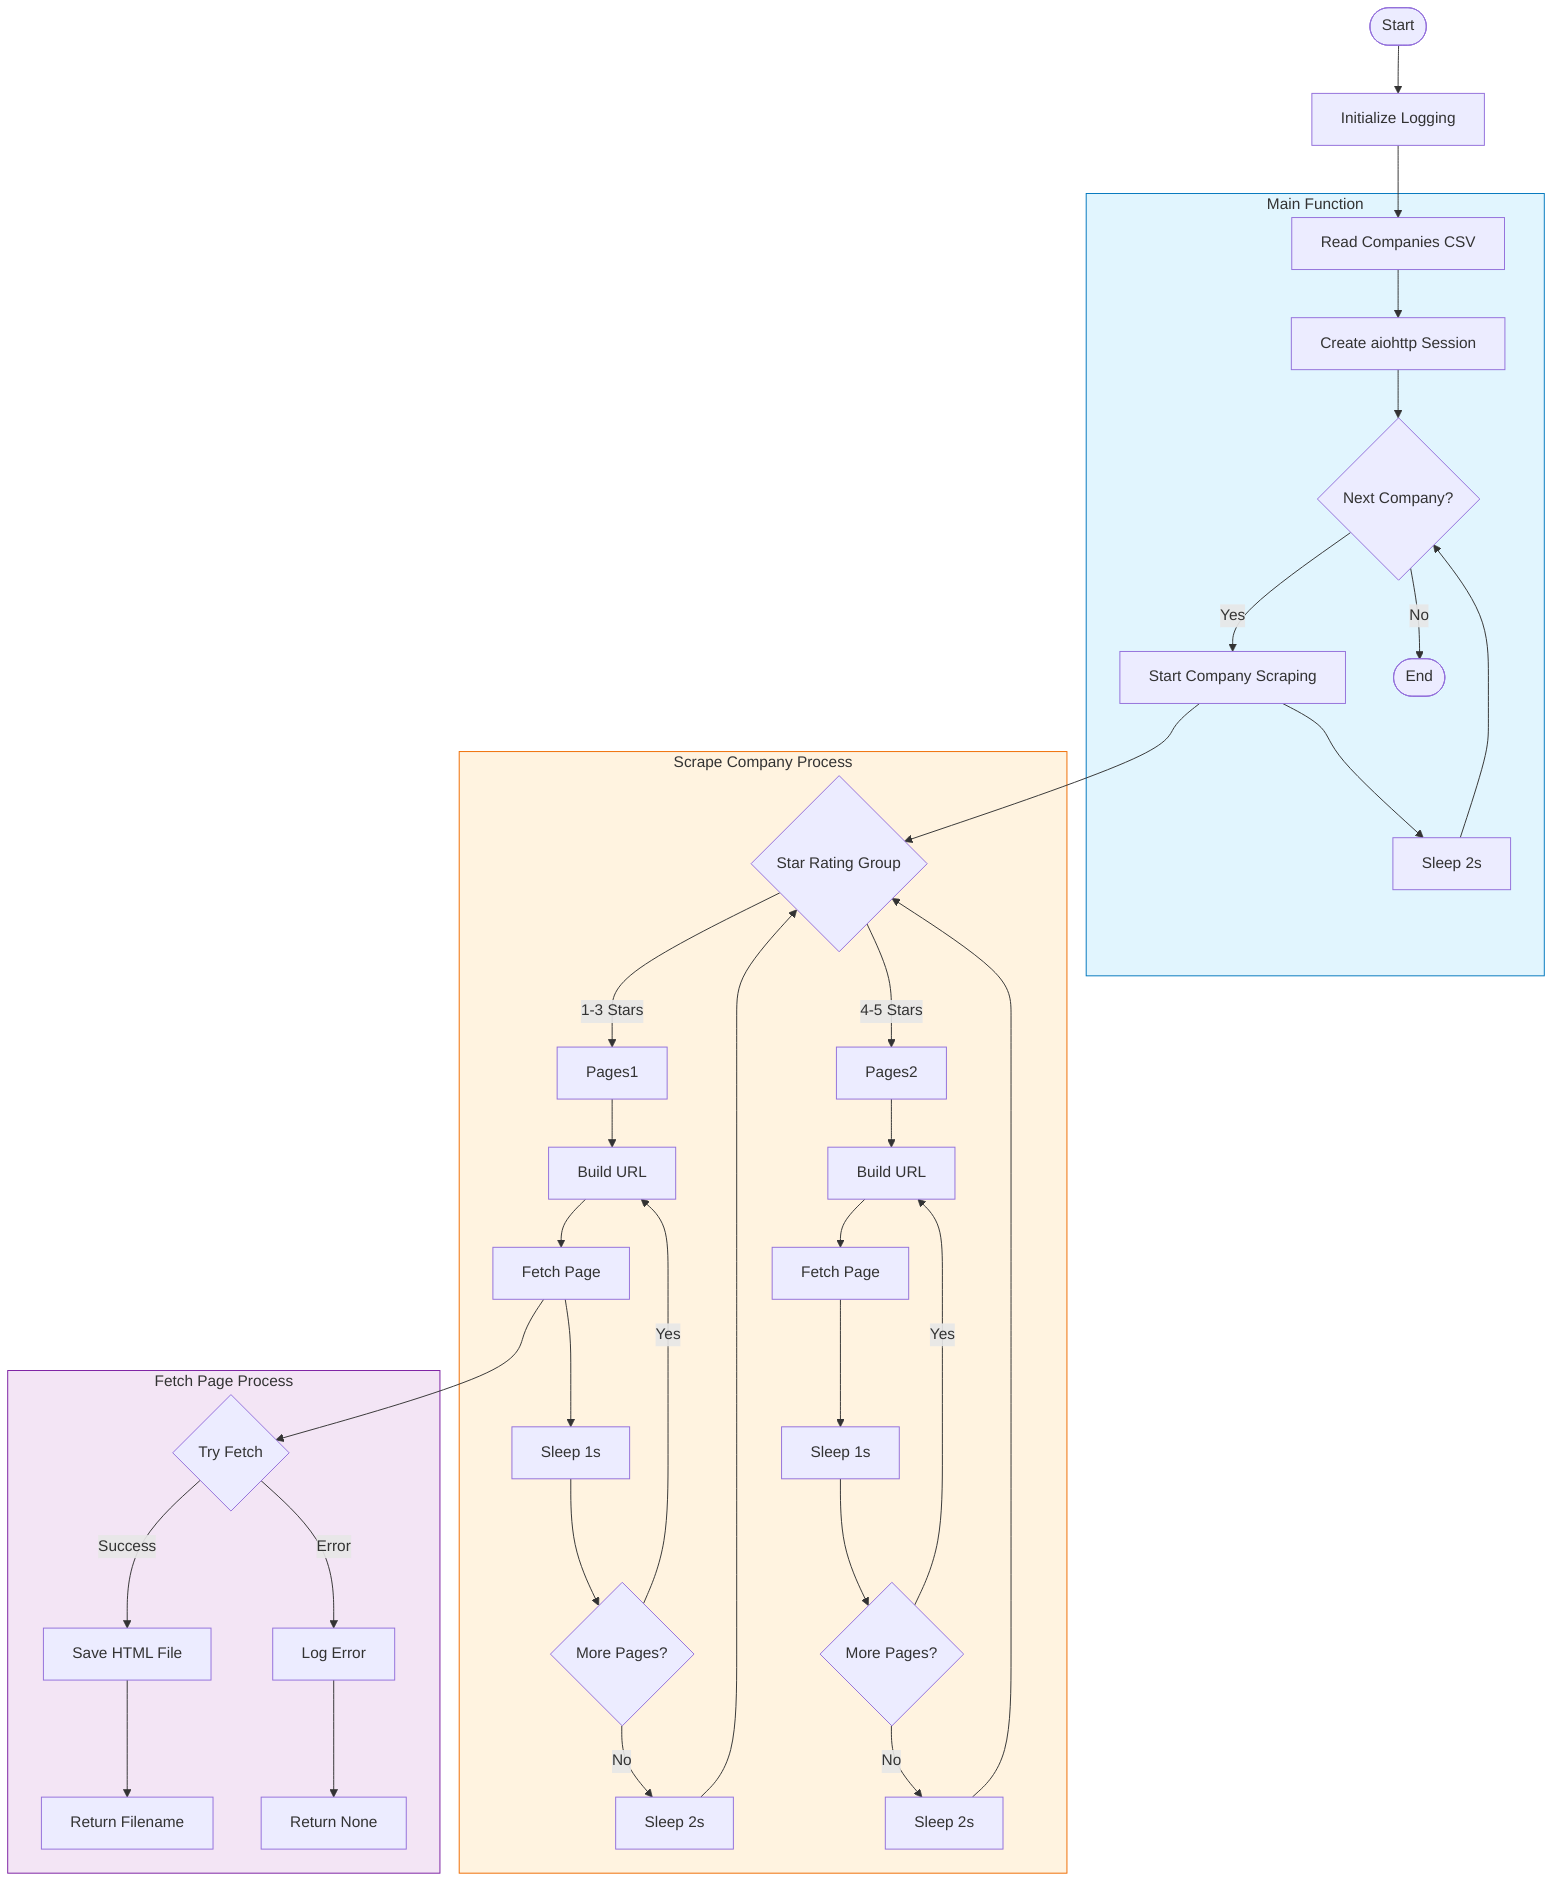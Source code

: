 flowchart TB
    Start([Start]) --> Init[Initialize Logging]
    Init --> ReadCSV[Read Companies CSV]
    
    subgraph MainLoop[Main Function]
        ReadCSV --> CreateSession[Create aiohttp Session]
        CreateSession --> NextCompany{Next Company?}
        NextCompany -->|Yes| ScrapeCompany[Start Company Scraping]
        NextCompany -->|No| End([End])
        ScrapeCompany --> Sleep2A[Sleep 2s]
        Sleep2A --> NextCompany
    end
    
    subgraph ScrapeCompanyProcess[Scrape Company Process]
        ScrapeCompany --> StarGroup{Star Rating Group}
        StarGroup -->|1-3 Stars| Pages1
        StarGroup -->|4-5 Stars| Pages2
        
        Pages1 --> BuildURL1[Build URL]
        Pages2 --> BuildURL2[Build URL]
        
        BuildURL1 --> FetchPage1[Fetch Page]
        BuildURL2 --> FetchPage2[Fetch Page]
        
        FetchPage1 --> Sleep1A[Sleep 1s]
        FetchPage2 --> Sleep1B[Sleep 1s]
        
        Sleep1A --> NextPage1{More Pages?}
        Sleep1B --> NextPage2{More Pages?}
        
        NextPage1 -->|Yes| BuildURL1
        NextPage2 -->|Yes| BuildURL2
        
        NextPage1 -->|No| Sleep2B[Sleep 2s]
        NextPage2 -->|No| Sleep2C[Sleep 2s]
        
        Sleep2B --> StarGroup
        Sleep2C --> StarGroup
    end
    
    subgraph FetchPageProcess[Fetch Page Process]
        FetchPage1 --> TryFetch{Try Fetch}
        TryFetch -->|Success| SaveHTML[Save HTML File]
        TryFetch -->|Error| LogError[Log Error]
        
        SaveHTML --> ReturnFilename[Return Filename]
        LogError --> ReturnNull[Return None]
    end
    
    style MainLoop fill:#e1f5fe,stroke:#0277bd
    style ScrapeCompanyProcess fill:#fff3e0,stroke:#ef6c00
    style FetchPageProcess fill:#f3e5f5,stroke:#7b1fa2